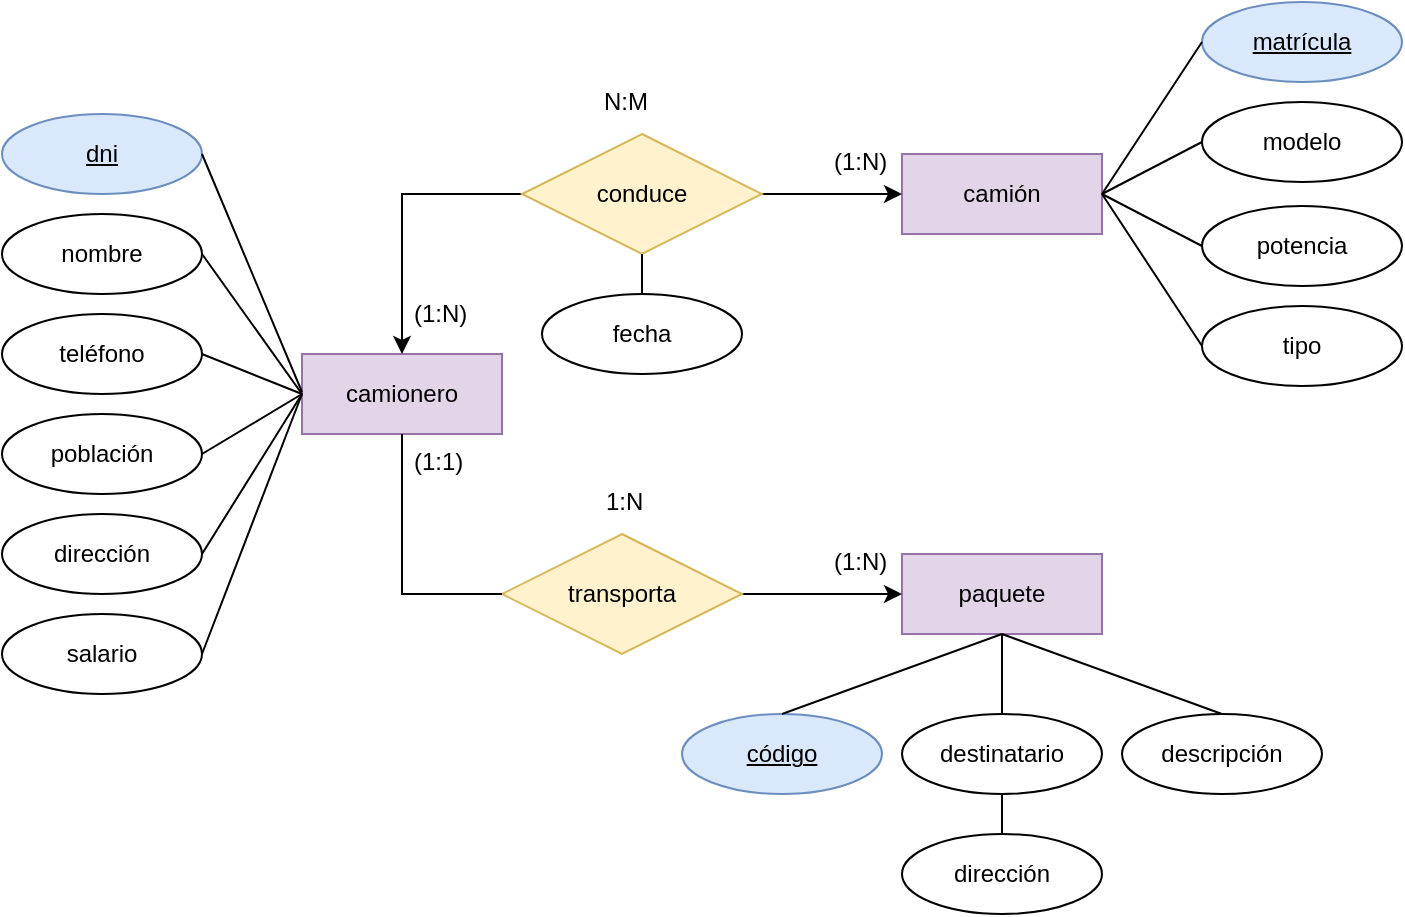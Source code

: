 <mxfile version="20.4.0" type="github">
  <diagram id="R2lEEEUBdFMjLlhIrx00" name="Page-1">
    <mxGraphModel dx="1377" dy="771" grid="1" gridSize="10" guides="1" tooltips="1" connect="1" arrows="1" fold="1" page="1" pageScale="1" pageWidth="850" pageHeight="1100" math="0" shadow="0" extFonts="Permanent Marker^https://fonts.googleapis.com/css?family=Permanent+Marker">
      <root>
        <mxCell id="0" />
        <mxCell id="1" parent="0" />
        <mxCell id="CP_bmAPizi7PvoLeCJPH-1" value="camionero" style="whiteSpace=wrap;html=1;align=center;fillColor=#e1d5e7;strokeColor=#9673a6;" parent="1" vertex="1">
          <mxGeometry x="220" y="200" width="100" height="40" as="geometry" />
        </mxCell>
        <mxCell id="CP_bmAPizi7PvoLeCJPH-2" value="&lt;div&gt;camión&lt;/div&gt;" style="whiteSpace=wrap;html=1;align=center;fillColor=#e1d5e7;strokeColor=#9673a6;" parent="1" vertex="1">
          <mxGeometry x="520" y="100" width="100" height="40" as="geometry" />
        </mxCell>
        <mxCell id="CP_bmAPizi7PvoLeCJPH-4" value="&lt;div&gt;paquete&lt;/div&gt;" style="whiteSpace=wrap;html=1;align=center;fillColor=#e1d5e7;strokeColor=#9673a6;" parent="1" vertex="1">
          <mxGeometry x="520" y="300" width="100" height="40" as="geometry" />
        </mxCell>
        <mxCell id="Fy4e7EndvKac3T4AfF9Q-44" style="edgeStyle=orthogonalEdgeStyle;rounded=0;orthogonalLoop=1;jettySize=auto;html=1;entryX=0.5;entryY=0;entryDx=0;entryDy=0;" parent="1" source="CP_bmAPizi7PvoLeCJPH-6" target="CP_bmAPizi7PvoLeCJPH-1" edge="1">
          <mxGeometry relative="1" as="geometry">
            <Array as="points">
              <mxPoint x="270" y="120" />
            </Array>
          </mxGeometry>
        </mxCell>
        <mxCell id="Fy4e7EndvKac3T4AfF9Q-45" style="edgeStyle=orthogonalEdgeStyle;rounded=0;orthogonalLoop=1;jettySize=auto;html=1;entryX=0;entryY=0.5;entryDx=0;entryDy=0;" parent="1" source="CP_bmAPizi7PvoLeCJPH-6" target="CP_bmAPizi7PvoLeCJPH-2" edge="1">
          <mxGeometry relative="1" as="geometry" />
        </mxCell>
        <mxCell id="CP_bmAPizi7PvoLeCJPH-6" value="conduce" style="shape=rhombus;perimeter=rhombusPerimeter;whiteSpace=wrap;html=1;align=center;fillColor=#fff2cc;strokeColor=#d6b656;" parent="1" vertex="1">
          <mxGeometry x="330" y="90" width="120" height="60" as="geometry" />
        </mxCell>
        <mxCell id="Fy4e7EndvKac3T4AfF9Q-40" style="edgeStyle=orthogonalEdgeStyle;rounded=0;orthogonalLoop=1;jettySize=auto;html=1;entryX=0;entryY=0.5;entryDx=0;entryDy=0;" parent="1" source="CP_bmAPizi7PvoLeCJPH-7" target="CP_bmAPizi7PvoLeCJPH-4" edge="1">
          <mxGeometry relative="1" as="geometry" />
        </mxCell>
        <mxCell id="CP_bmAPizi7PvoLeCJPH-7" value="transporta" style="shape=rhombus;perimeter=rhombusPerimeter;whiteSpace=wrap;html=1;align=center;fillColor=#fff2cc;strokeColor=#d6b656;" parent="1" vertex="1">
          <mxGeometry x="320" y="290" width="120" height="60" as="geometry" />
        </mxCell>
        <mxCell id="Fy4e7EndvKac3T4AfF9Q-1" value="dni" style="ellipse;whiteSpace=wrap;html=1;align=center;fontStyle=4;fillColor=#dae8fc;strokeColor=#6c8ebf;" parent="1" vertex="1">
          <mxGeometry x="70" y="80" width="100" height="40" as="geometry" />
        </mxCell>
        <mxCell id="Fy4e7EndvKac3T4AfF9Q-2" value="nombre" style="ellipse;whiteSpace=wrap;html=1;align=center;" parent="1" vertex="1">
          <mxGeometry x="70" y="130" width="100" height="40" as="geometry" />
        </mxCell>
        <mxCell id="Fy4e7EndvKac3T4AfF9Q-3" value="teléfono" style="ellipse;whiteSpace=wrap;html=1;align=center;" parent="1" vertex="1">
          <mxGeometry x="70" y="180" width="100" height="40" as="geometry" />
        </mxCell>
        <mxCell id="Fy4e7EndvKac3T4AfF9Q-4" value="dirección" style="ellipse;whiteSpace=wrap;html=1;align=center;" parent="1" vertex="1">
          <mxGeometry x="70" y="280" width="100" height="40" as="geometry" />
        </mxCell>
        <mxCell id="Fy4e7EndvKac3T4AfF9Q-8" value="salario" style="ellipse;whiteSpace=wrap;html=1;align=center;" parent="1" vertex="1">
          <mxGeometry x="70" y="330" width="100" height="40" as="geometry" />
        </mxCell>
        <mxCell id="Fy4e7EndvKac3T4AfF9Q-9" value="población" style="ellipse;whiteSpace=wrap;html=1;align=center;" parent="1" vertex="1">
          <mxGeometry x="70" y="230" width="100" height="40" as="geometry" />
        </mxCell>
        <mxCell id="Fy4e7EndvKac3T4AfF9Q-11" value="" style="endArrow=none;html=1;rounded=0;entryX=0;entryY=0.5;entryDx=0;entryDy=0;exitX=1;exitY=0.5;exitDx=0;exitDy=0;" parent="1" source="Fy4e7EndvKac3T4AfF9Q-8" target="CP_bmAPizi7PvoLeCJPH-1" edge="1">
          <mxGeometry width="50" height="50" relative="1" as="geometry">
            <mxPoint x="400" y="330" as="sourcePoint" />
            <mxPoint x="450" y="280" as="targetPoint" />
          </mxGeometry>
        </mxCell>
        <mxCell id="Fy4e7EndvKac3T4AfF9Q-13" value="" style="endArrow=none;html=1;rounded=0;exitX=1;exitY=0.5;exitDx=0;exitDy=0;" parent="1" source="Fy4e7EndvKac3T4AfF9Q-1" edge="1">
          <mxGeometry relative="1" as="geometry">
            <mxPoint x="60" y="219" as="sourcePoint" />
            <mxPoint x="220" y="219" as="targetPoint" />
          </mxGeometry>
        </mxCell>
        <mxCell id="Fy4e7EndvKac3T4AfF9Q-14" value="" style="endArrow=none;html=1;rounded=0;exitX=1;exitY=0.5;exitDx=0;exitDy=0;" parent="1" source="Fy4e7EndvKac3T4AfF9Q-2" edge="1">
          <mxGeometry relative="1" as="geometry">
            <mxPoint x="180" y="110" as="sourcePoint" />
            <mxPoint x="220" y="220" as="targetPoint" />
          </mxGeometry>
        </mxCell>
        <mxCell id="Fy4e7EndvKac3T4AfF9Q-15" value="" style="endArrow=none;html=1;rounded=0;entryX=1;entryY=0.5;entryDx=0;entryDy=0;" parent="1" target="Fy4e7EndvKac3T4AfF9Q-4" edge="1">
          <mxGeometry relative="1" as="geometry">
            <mxPoint x="220" y="220" as="sourcePoint" />
            <mxPoint x="240" y="239" as="targetPoint" />
          </mxGeometry>
        </mxCell>
        <mxCell id="Fy4e7EndvKac3T4AfF9Q-16" value="" style="endArrow=none;html=1;rounded=0;exitX=1;exitY=0.5;exitDx=0;exitDy=0;" parent="1" source="Fy4e7EndvKac3T4AfF9Q-3" edge="1">
          <mxGeometry relative="1" as="geometry">
            <mxPoint x="200" y="130" as="sourcePoint" />
            <mxPoint x="220" y="220" as="targetPoint" />
          </mxGeometry>
        </mxCell>
        <mxCell id="Fy4e7EndvKac3T4AfF9Q-17" value="" style="endArrow=none;html=1;rounded=0;exitX=1;exitY=0.5;exitDx=0;exitDy=0;" parent="1" source="Fy4e7EndvKac3T4AfF9Q-9" edge="1">
          <mxGeometry relative="1" as="geometry">
            <mxPoint x="210" y="140" as="sourcePoint" />
            <mxPoint x="220" y="220" as="targetPoint" />
          </mxGeometry>
        </mxCell>
        <mxCell id="Fy4e7EndvKac3T4AfF9Q-19" value="" style="endArrow=none;html=1;rounded=0;exitX=0.5;exitY=1;exitDx=0;exitDy=0;entryX=0;entryY=0.5;entryDx=0;entryDy=0;" parent="1" source="CP_bmAPizi7PvoLeCJPH-1" target="CP_bmAPizi7PvoLeCJPH-7" edge="1">
          <mxGeometry relative="1" as="geometry">
            <mxPoint x="340" y="210" as="sourcePoint" />
            <mxPoint x="500" y="210" as="targetPoint" />
            <Array as="points">
              <mxPoint x="270" y="300" />
              <mxPoint x="270" y="320" />
            </Array>
          </mxGeometry>
        </mxCell>
        <mxCell id="Fy4e7EndvKac3T4AfF9Q-22" value="código" style="ellipse;whiteSpace=wrap;html=1;align=center;fontStyle=4;fillColor=#dae8fc;strokeColor=#6c8ebf;" parent="1" vertex="1">
          <mxGeometry x="410" y="380" width="100" height="40" as="geometry" />
        </mxCell>
        <mxCell id="Fy4e7EndvKac3T4AfF9Q-23" value="destinatario" style="ellipse;whiteSpace=wrap;html=1;align=center;" parent="1" vertex="1">
          <mxGeometry x="520" y="380" width="100" height="40" as="geometry" />
        </mxCell>
        <mxCell id="Fy4e7EndvKac3T4AfF9Q-24" value="descripción" style="ellipse;whiteSpace=wrap;html=1;align=center;" parent="1" vertex="1">
          <mxGeometry x="630" y="380" width="100" height="40" as="geometry" />
        </mxCell>
        <mxCell id="Fy4e7EndvKac3T4AfF9Q-26" value="dirección" style="ellipse;whiteSpace=wrap;html=1;align=center;" parent="1" vertex="1">
          <mxGeometry x="520" y="440" width="100" height="40" as="geometry" />
        </mxCell>
        <mxCell id="Fy4e7EndvKac3T4AfF9Q-27" value="" style="endArrow=none;html=1;rounded=0;exitX=0.5;exitY=1;exitDx=0;exitDy=0;entryX=0.5;entryY=0;entryDx=0;entryDy=0;" parent="1" source="CP_bmAPizi7PvoLeCJPH-4" target="Fy4e7EndvKac3T4AfF9Q-22" edge="1">
          <mxGeometry relative="1" as="geometry">
            <mxPoint x="340" y="210" as="sourcePoint" />
            <mxPoint x="500" y="210" as="targetPoint" />
          </mxGeometry>
        </mxCell>
        <mxCell id="Fy4e7EndvKac3T4AfF9Q-28" value="" style="endArrow=none;html=1;rounded=0;entryX=0.5;entryY=0;entryDx=0;entryDy=0;" parent="1" target="Fy4e7EndvKac3T4AfF9Q-23" edge="1">
          <mxGeometry relative="1" as="geometry">
            <mxPoint x="570" y="340" as="sourcePoint" />
            <mxPoint x="470" y="390" as="targetPoint" />
          </mxGeometry>
        </mxCell>
        <mxCell id="Fy4e7EndvKac3T4AfF9Q-29" value="" style="endArrow=none;html=1;rounded=0;exitX=0.5;exitY=0;exitDx=0;exitDy=0;entryX=0.5;entryY=1;entryDx=0;entryDy=0;" parent="1" source="Fy4e7EndvKac3T4AfF9Q-24" target="CP_bmAPizi7PvoLeCJPH-4" edge="1">
          <mxGeometry relative="1" as="geometry">
            <mxPoint x="590" y="360" as="sourcePoint" />
            <mxPoint x="480" y="400" as="targetPoint" />
          </mxGeometry>
        </mxCell>
        <mxCell id="Fy4e7EndvKac3T4AfF9Q-30" value="" style="endArrow=none;html=1;rounded=0;exitX=0.5;exitY=1;exitDx=0;exitDy=0;entryX=0.5;entryY=0;entryDx=0;entryDy=0;" parent="1" source="Fy4e7EndvKac3T4AfF9Q-23" target="Fy4e7EndvKac3T4AfF9Q-26" edge="1">
          <mxGeometry relative="1" as="geometry">
            <mxPoint x="600" y="370" as="sourcePoint" />
            <mxPoint x="490" y="410" as="targetPoint" />
          </mxGeometry>
        </mxCell>
        <mxCell id="Fy4e7EndvKac3T4AfF9Q-31" value="matrícula" style="ellipse;whiteSpace=wrap;html=1;align=center;fontStyle=4;fillColor=#dae8fc;strokeColor=#6c8ebf;" parent="1" vertex="1">
          <mxGeometry x="670" y="24" width="100" height="40" as="geometry" />
        </mxCell>
        <mxCell id="Fy4e7EndvKac3T4AfF9Q-32" value="modelo" style="ellipse;whiteSpace=wrap;html=1;align=center;" parent="1" vertex="1">
          <mxGeometry x="670" y="74" width="100" height="40" as="geometry" />
        </mxCell>
        <mxCell id="Fy4e7EndvKac3T4AfF9Q-33" value="potencia" style="ellipse;whiteSpace=wrap;html=1;align=center;" parent="1" vertex="1">
          <mxGeometry x="670" y="126" width="100" height="40" as="geometry" />
        </mxCell>
        <mxCell id="Fy4e7EndvKac3T4AfF9Q-34" value="tipo" style="ellipse;whiteSpace=wrap;html=1;align=center;" parent="1" vertex="1">
          <mxGeometry x="670" y="176" width="100" height="40" as="geometry" />
        </mxCell>
        <mxCell id="Fy4e7EndvKac3T4AfF9Q-35" value="" style="endArrow=none;html=1;rounded=0;entryX=1;entryY=0.5;entryDx=0;entryDy=0;exitX=0;exitY=0.5;exitDx=0;exitDy=0;" parent="1" source="Fy4e7EndvKac3T4AfF9Q-32" target="CP_bmAPizi7PvoLeCJPH-2" edge="1">
          <mxGeometry relative="1" as="geometry">
            <mxPoint x="340" y="210" as="sourcePoint" />
            <mxPoint x="500" y="210" as="targetPoint" />
          </mxGeometry>
        </mxCell>
        <mxCell id="Fy4e7EndvKac3T4AfF9Q-37" value="" style="endArrow=none;html=1;rounded=0;entryX=1;entryY=0.5;entryDx=0;entryDy=0;exitX=0;exitY=0.5;exitDx=0;exitDy=0;" parent="1" source="Fy4e7EndvKac3T4AfF9Q-31" target="CP_bmAPizi7PvoLeCJPH-2" edge="1">
          <mxGeometry relative="1" as="geometry">
            <mxPoint x="340" y="210" as="sourcePoint" />
            <mxPoint x="500" y="210" as="targetPoint" />
          </mxGeometry>
        </mxCell>
        <mxCell id="Fy4e7EndvKac3T4AfF9Q-38" value="" style="endArrow=none;html=1;rounded=0;entryX=1;entryY=0.5;entryDx=0;entryDy=0;exitX=0;exitY=0.5;exitDx=0;exitDy=0;" parent="1" source="Fy4e7EndvKac3T4AfF9Q-33" target="CP_bmAPizi7PvoLeCJPH-2" edge="1">
          <mxGeometry relative="1" as="geometry">
            <mxPoint x="680" y="54" as="sourcePoint" />
            <mxPoint x="630" y="130" as="targetPoint" />
          </mxGeometry>
        </mxCell>
        <mxCell id="Fy4e7EndvKac3T4AfF9Q-39" value="" style="endArrow=none;html=1;rounded=0;exitX=0;exitY=0.5;exitDx=0;exitDy=0;" parent="1" source="Fy4e7EndvKac3T4AfF9Q-34" edge="1">
          <mxGeometry relative="1" as="geometry">
            <mxPoint x="690" y="64" as="sourcePoint" />
            <mxPoint x="620" y="120" as="targetPoint" />
          </mxGeometry>
        </mxCell>
        <mxCell id="Fy4e7EndvKac3T4AfF9Q-41" value="(1:N)" style="text;strokeColor=none;fillColor=none;spacingLeft=4;spacingRight=4;overflow=hidden;rotatable=0;points=[[0,0.5],[1,0.5]];portConstraint=eastwest;fontSize=12;" parent="1" vertex="1">
          <mxGeometry x="480" y="290" width="40" height="30" as="geometry" />
        </mxCell>
        <mxCell id="Fy4e7EndvKac3T4AfF9Q-42" value="(1:1)&#xa;" style="text;strokeColor=none;fillColor=none;spacingLeft=4;spacingRight=4;overflow=hidden;rotatable=0;points=[[0,0.5],[1,0.5]];portConstraint=eastwest;fontSize=12;" parent="1" vertex="1">
          <mxGeometry x="270" y="240" width="40" height="30" as="geometry" />
        </mxCell>
        <mxCell id="Fy4e7EndvKac3T4AfF9Q-43" value="1:N" style="text;strokeColor=none;fillColor=none;spacingLeft=4;spacingRight=4;overflow=hidden;rotatable=0;points=[[0,0.5],[1,0.5]];portConstraint=eastwest;fontSize=12;" parent="1" vertex="1">
          <mxGeometry x="366" y="260" width="40" height="30" as="geometry" />
        </mxCell>
        <mxCell id="Fy4e7EndvKac3T4AfF9Q-46" value="(1:N)" style="text;strokeColor=none;fillColor=none;spacingLeft=4;spacingRight=4;overflow=hidden;rotatable=0;points=[[0,0.5],[1,0.5]];portConstraint=eastwest;fontSize=12;" parent="1" vertex="1">
          <mxGeometry x="480" y="90" width="40" height="30" as="geometry" />
        </mxCell>
        <mxCell id="Fy4e7EndvKac3T4AfF9Q-47" value="(1:N)" style="text;strokeColor=none;fillColor=none;spacingLeft=4;spacingRight=4;overflow=hidden;rotatable=0;points=[[0,0.5],[1,0.5]];portConstraint=eastwest;fontSize=12;" parent="1" vertex="1">
          <mxGeometry x="270" y="166" width="40" height="30" as="geometry" />
        </mxCell>
        <mxCell id="Fy4e7EndvKac3T4AfF9Q-48" value="N:M" style="text;strokeColor=none;fillColor=none;spacingLeft=4;spacingRight=4;overflow=hidden;rotatable=0;points=[[0,0.5],[1,0.5]];portConstraint=eastwest;fontSize=12;" parent="1" vertex="1">
          <mxGeometry x="365" y="60" width="40" height="30" as="geometry" />
        </mxCell>
        <mxCell id="4BA60Yg3lpegi8aazmhk-1" value="fecha" style="ellipse;whiteSpace=wrap;html=1;align=center;" vertex="1" parent="1">
          <mxGeometry x="340" y="170" width="100" height="40" as="geometry" />
        </mxCell>
        <mxCell id="4BA60Yg3lpegi8aazmhk-2" value="" style="endArrow=none;html=1;rounded=0;entryX=0.5;entryY=1;entryDx=0;entryDy=0;" edge="1" parent="1" target="CP_bmAPizi7PvoLeCJPH-6">
          <mxGeometry width="50" height="50" relative="1" as="geometry">
            <mxPoint x="390" y="170" as="sourcePoint" />
            <mxPoint x="430" y="350" as="targetPoint" />
          </mxGeometry>
        </mxCell>
      </root>
    </mxGraphModel>
  </diagram>
</mxfile>
